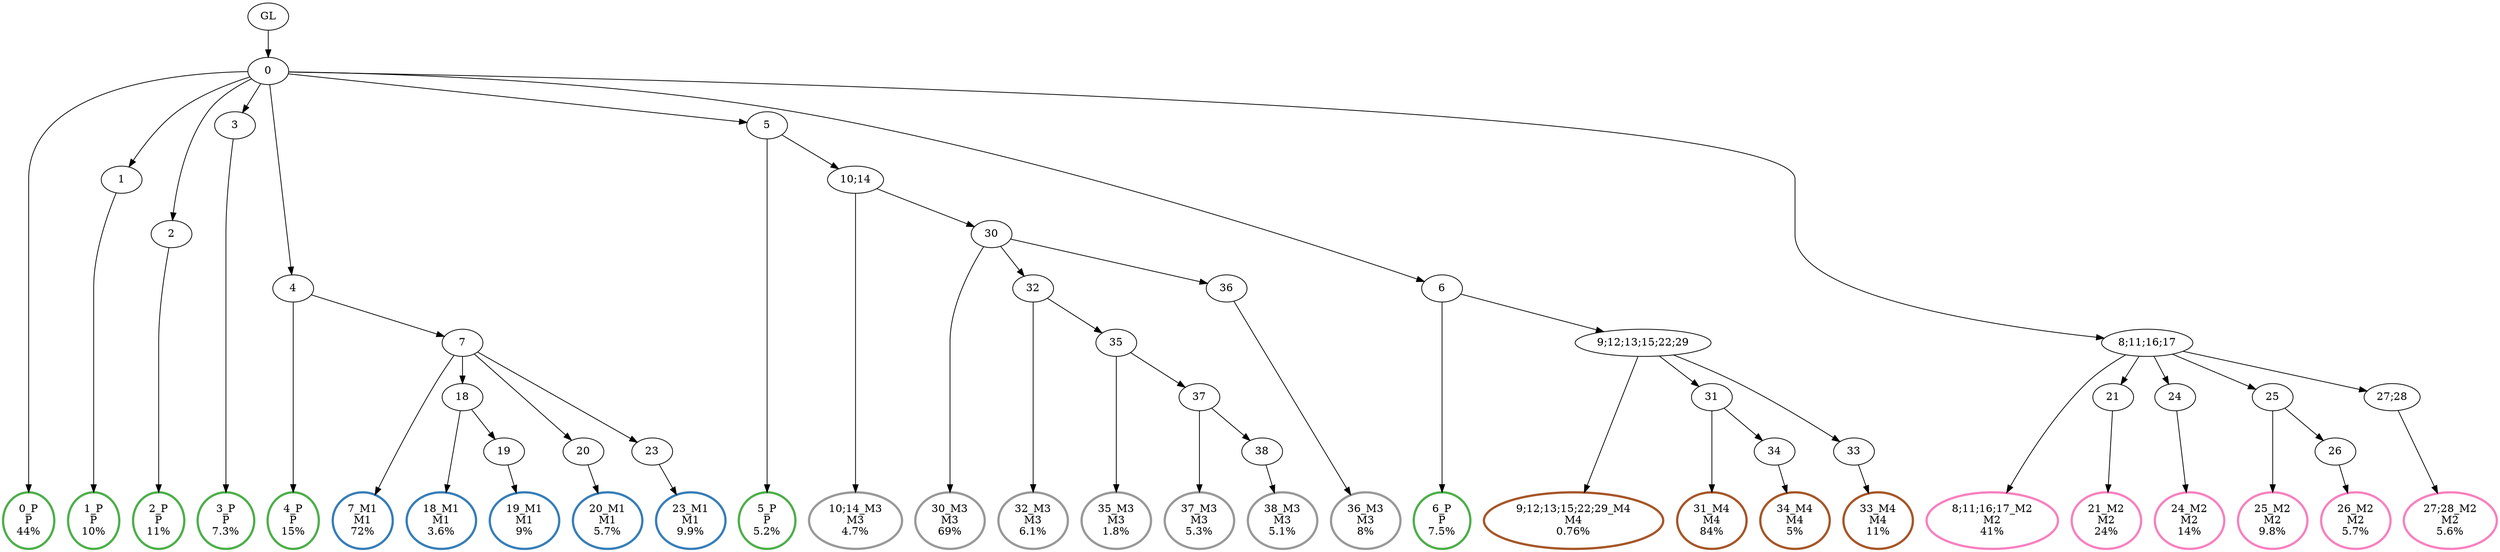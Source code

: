 digraph T {
	{
		rank=same
		56 [penwidth=3,colorscheme=set19,color=3,label="0_P\nP\n44%"]
		54 [penwidth=3,colorscheme=set19,color=3,label="1_P\nP\n10%"]
		52 [penwidth=3,colorscheme=set19,color=3,label="2_P\nP\n11%"]
		50 [penwidth=3,colorscheme=set19,color=3,label="3_P\nP\n7.3%"]
		48 [penwidth=3,colorscheme=set19,color=3,label="4_P\nP\n15%"]
		46 [penwidth=3,colorscheme=set19,color=3,label="5_P\nP\n5.2%"]
		44 [penwidth=3,colorscheme=set19,color=3,label="6_P\nP\n7.5%"]
		42 [penwidth=3,colorscheme=set19,color=2,label="7_M1\nM1\n72%"]
		40 [penwidth=3,colorscheme=set19,color=2,label="18_M1\nM1\n3.6%"]
		38 [penwidth=3,colorscheme=set19,color=2,label="19_M1\nM1\n9%"]
		36 [penwidth=3,colorscheme=set19,color=2,label="20_M1\nM1\n5.7%"]
		34 [penwidth=3,colorscheme=set19,color=2,label="23_M1\nM1\n9.9%"]
		32 [penwidth=3,colorscheme=set19,color=8,label="8;11;16;17_M2\nM2\n41%"]
		30 [penwidth=3,colorscheme=set19,color=8,label="21_M2\nM2\n24%"]
		28 [penwidth=3,colorscheme=set19,color=8,label="24_M2\nM2\n14%"]
		26 [penwidth=3,colorscheme=set19,color=8,label="25_M2\nM2\n9.8%"]
		24 [penwidth=3,colorscheme=set19,color=8,label="26_M2\nM2\n5.7%"]
		22 [penwidth=3,colorscheme=set19,color=8,label="27;28_M2\nM2\n5.6%"]
		20 [penwidth=3,colorscheme=set19,color=9,label="10;14_M3\nM3\n4.7%"]
		18 [penwidth=3,colorscheme=set19,color=9,label="30_M3\nM3\n69%"]
		16 [penwidth=3,colorscheme=set19,color=9,label="32_M3\nM3\n6.1%"]
		14 [penwidth=3,colorscheme=set19,color=9,label="35_M3\nM3\n1.8%"]
		12 [penwidth=3,colorscheme=set19,color=9,label="37_M3\nM3\n5.3%"]
		10 [penwidth=3,colorscheme=set19,color=9,label="38_M3\nM3\n5.1%"]
		8 [penwidth=3,colorscheme=set19,color=9,label="36_M3\nM3\n8%"]
		6 [penwidth=3,colorscheme=set19,color=7,label="9;12;13;15;22;29_M4\nM4\n0.76%"]
		4 [penwidth=3,colorscheme=set19,color=7,label="31_M4\nM4\n84%"]
		2 [penwidth=3,colorscheme=set19,color=7,label="34_M4\nM4\n5%"]
		0 [penwidth=3,colorscheme=set19,color=7,label="33_M4\nM4\n11%"]
	}
	58 [label="GL"]
	57 [label="0"]
	55 [label="1"]
	53 [label="2"]
	51 [label="3"]
	49 [label="4"]
	47 [label="5"]
	45 [label="6"]
	43 [label="7"]
	41 [label="18"]
	39 [label="19"]
	37 [label="20"]
	35 [label="23"]
	33 [label="8;11;16;17"]
	31 [label="21"]
	29 [label="24"]
	27 [label="25"]
	25 [label="26"]
	23 [label="27;28"]
	21 [label="10;14"]
	19 [label="30"]
	17 [label="32"]
	15 [label="35"]
	13 [label="37"]
	11 [label="38"]
	9 [label="36"]
	7 [label="9;12;13;15;22;29"]
	5 [label="31"]
	3 [label="34"]
	1 [label="33"]
	58 -> 57
	57 -> 56
	57 -> 55
	57 -> 53
	57 -> 51
	57 -> 49
	57 -> 47
	57 -> 45
	57 -> 33
	55 -> 54
	53 -> 52
	51 -> 50
	49 -> 48
	49 -> 43
	47 -> 46
	47 -> 21
	45 -> 44
	45 -> 7
	43 -> 42
	43 -> 41
	43 -> 37
	43 -> 35
	41 -> 40
	41 -> 39
	39 -> 38
	37 -> 36
	35 -> 34
	33 -> 32
	33 -> 31
	33 -> 29
	33 -> 27
	33 -> 23
	31 -> 30
	29 -> 28
	27 -> 26
	27 -> 25
	25 -> 24
	23 -> 22
	21 -> 20
	21 -> 19
	19 -> 18
	19 -> 17
	19 -> 9
	17 -> 16
	17 -> 15
	15 -> 14
	15 -> 13
	13 -> 12
	13 -> 11
	11 -> 10
	9 -> 8
	7 -> 6
	7 -> 5
	7 -> 1
	5 -> 4
	5 -> 3
	3 -> 2
	1 -> 0
}
